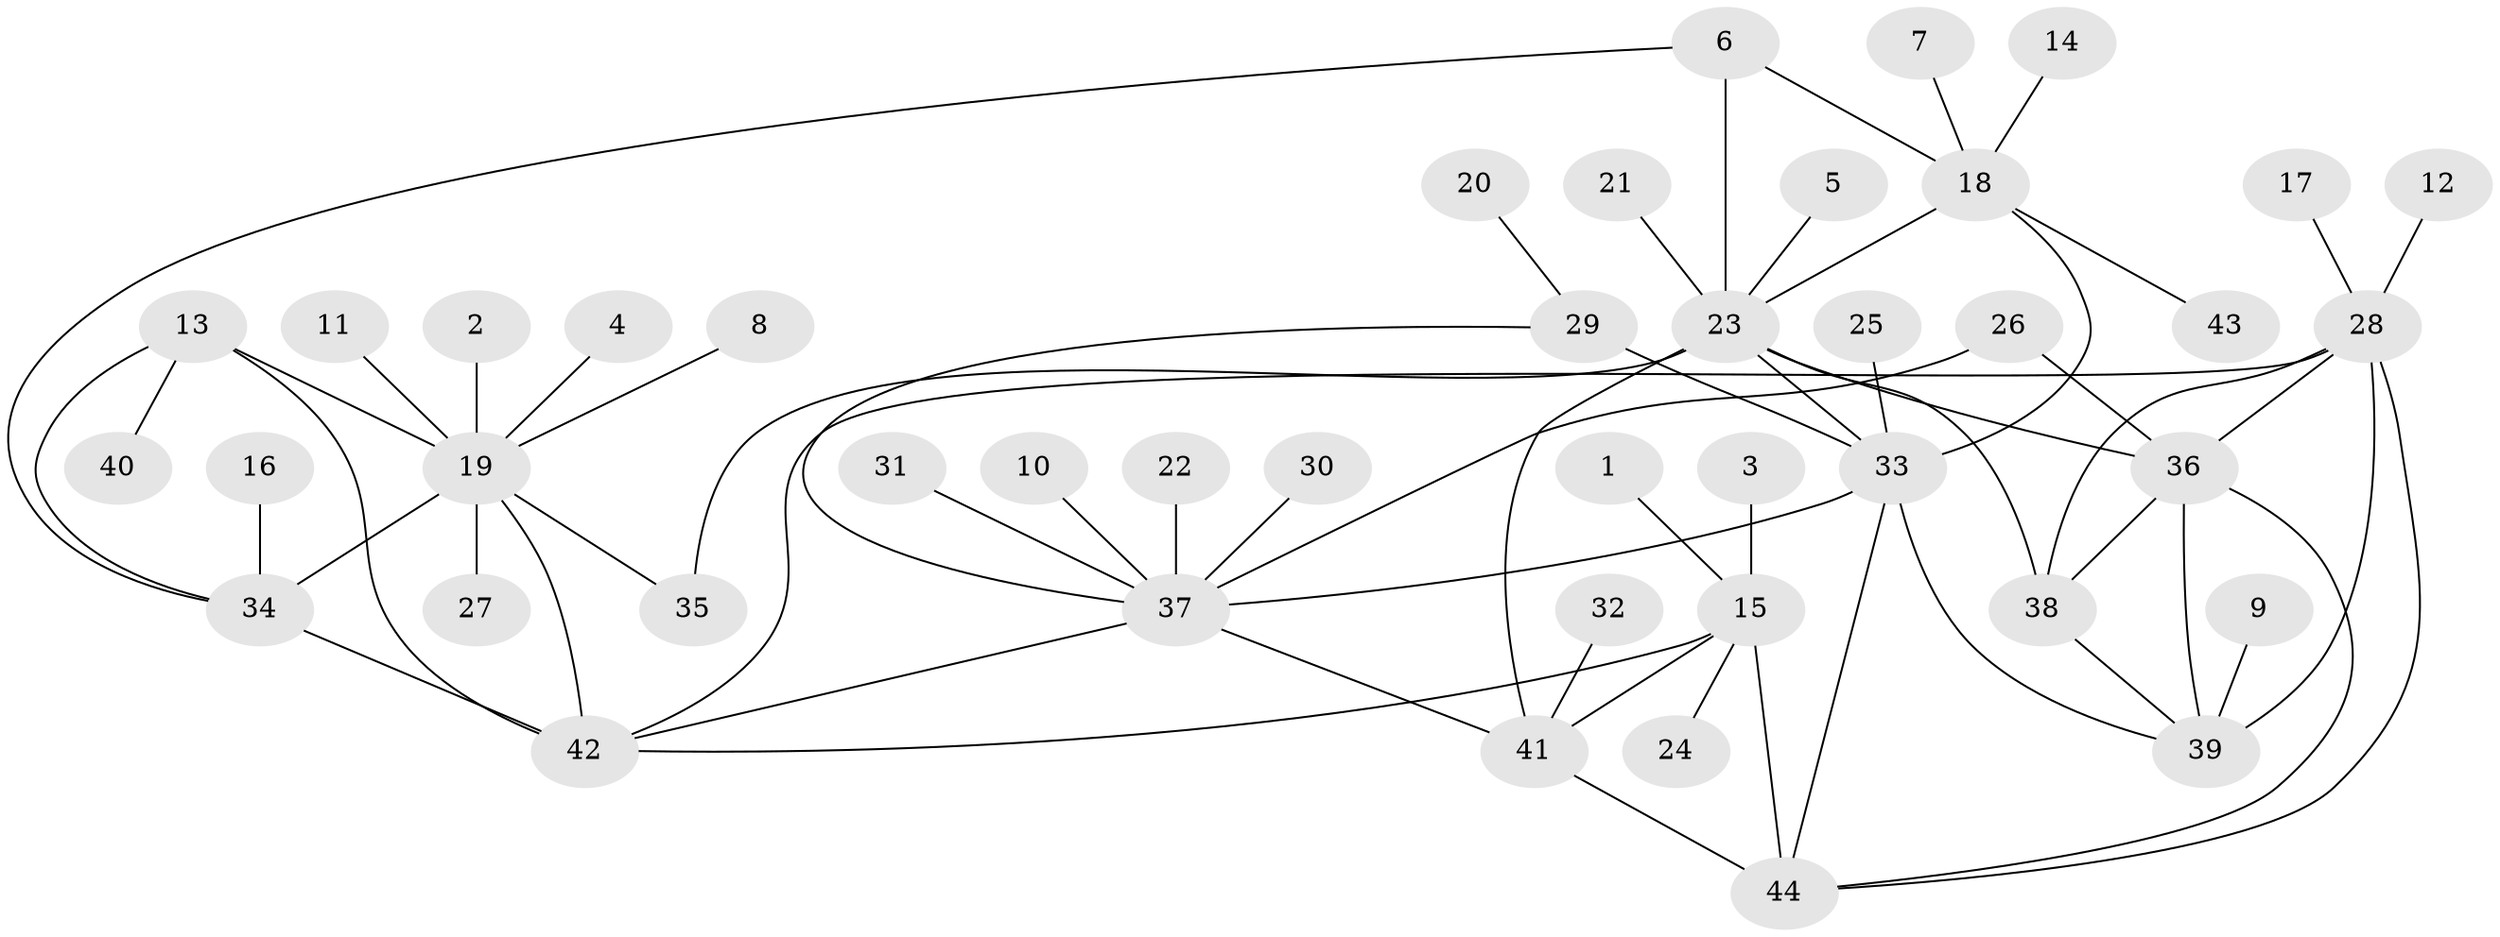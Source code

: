 // original degree distribution, {7: 0.02727272727272727, 6: 0.03636363636363636, 12: 0.00909090909090909, 10: 0.03636363636363636, 4: 0.00909090909090909, 8: 0.045454545454545456, 5: 0.02727272727272727, 9: 0.02727272727272727, 14: 0.00909090909090909, 1: 0.5909090909090909, 3: 0.01818181818181818, 2: 0.16363636363636364}
// Generated by graph-tools (version 1.1) at 2025/37/03/04/25 23:37:41]
// undirected, 44 vertices, 64 edges
graph export_dot {
  node [color=gray90,style=filled];
  1;
  2;
  3;
  4;
  5;
  6;
  7;
  8;
  9;
  10;
  11;
  12;
  13;
  14;
  15;
  16;
  17;
  18;
  19;
  20;
  21;
  22;
  23;
  24;
  25;
  26;
  27;
  28;
  29;
  30;
  31;
  32;
  33;
  34;
  35;
  36;
  37;
  38;
  39;
  40;
  41;
  42;
  43;
  44;
  1 -- 15 [weight=1.0];
  2 -- 19 [weight=1.0];
  3 -- 15 [weight=1.0];
  4 -- 19 [weight=1.0];
  5 -- 23 [weight=1.0];
  6 -- 18 [weight=1.0];
  6 -- 23 [weight=3.0];
  6 -- 34 [weight=1.0];
  7 -- 18 [weight=1.0];
  8 -- 19 [weight=1.0];
  9 -- 39 [weight=1.0];
  10 -- 37 [weight=1.0];
  11 -- 19 [weight=1.0];
  12 -- 28 [weight=1.0];
  13 -- 19 [weight=2.0];
  13 -- 34 [weight=1.0];
  13 -- 40 [weight=1.0];
  13 -- 42 [weight=1.0];
  14 -- 18 [weight=1.0];
  15 -- 24 [weight=1.0];
  15 -- 41 [weight=3.0];
  15 -- 42 [weight=1.0];
  15 -- 44 [weight=3.0];
  16 -- 34 [weight=1.0];
  17 -- 28 [weight=1.0];
  18 -- 23 [weight=3.0];
  18 -- 33 [weight=1.0];
  18 -- 43 [weight=1.0];
  19 -- 27 [weight=1.0];
  19 -- 34 [weight=2.0];
  19 -- 35 [weight=1.0];
  19 -- 42 [weight=2.0];
  20 -- 29 [weight=1.0];
  21 -- 23 [weight=1.0];
  22 -- 37 [weight=1.0];
  23 -- 33 [weight=1.0];
  23 -- 35 [weight=1.0];
  23 -- 36 [weight=1.0];
  23 -- 38 [weight=2.0];
  23 -- 41 [weight=1.0];
  25 -- 33 [weight=1.0];
  26 -- 36 [weight=1.0];
  26 -- 37 [weight=1.0];
  28 -- 36 [weight=2.0];
  28 -- 38 [weight=2.0];
  28 -- 39 [weight=2.0];
  28 -- 42 [weight=1.0];
  28 -- 44 [weight=1.0];
  29 -- 33 [weight=4.0];
  29 -- 37 [weight=2.0];
  30 -- 37 [weight=1.0];
  31 -- 37 [weight=1.0];
  32 -- 41 [weight=1.0];
  33 -- 37 [weight=2.0];
  33 -- 39 [weight=1.0];
  33 -- 44 [weight=1.0];
  34 -- 42 [weight=1.0];
  36 -- 38 [weight=1.0];
  36 -- 39 [weight=1.0];
  36 -- 44 [weight=1.0];
  37 -- 41 [weight=1.0];
  37 -- 42 [weight=1.0];
  38 -- 39 [weight=1.0];
  41 -- 44 [weight=1.0];
}
